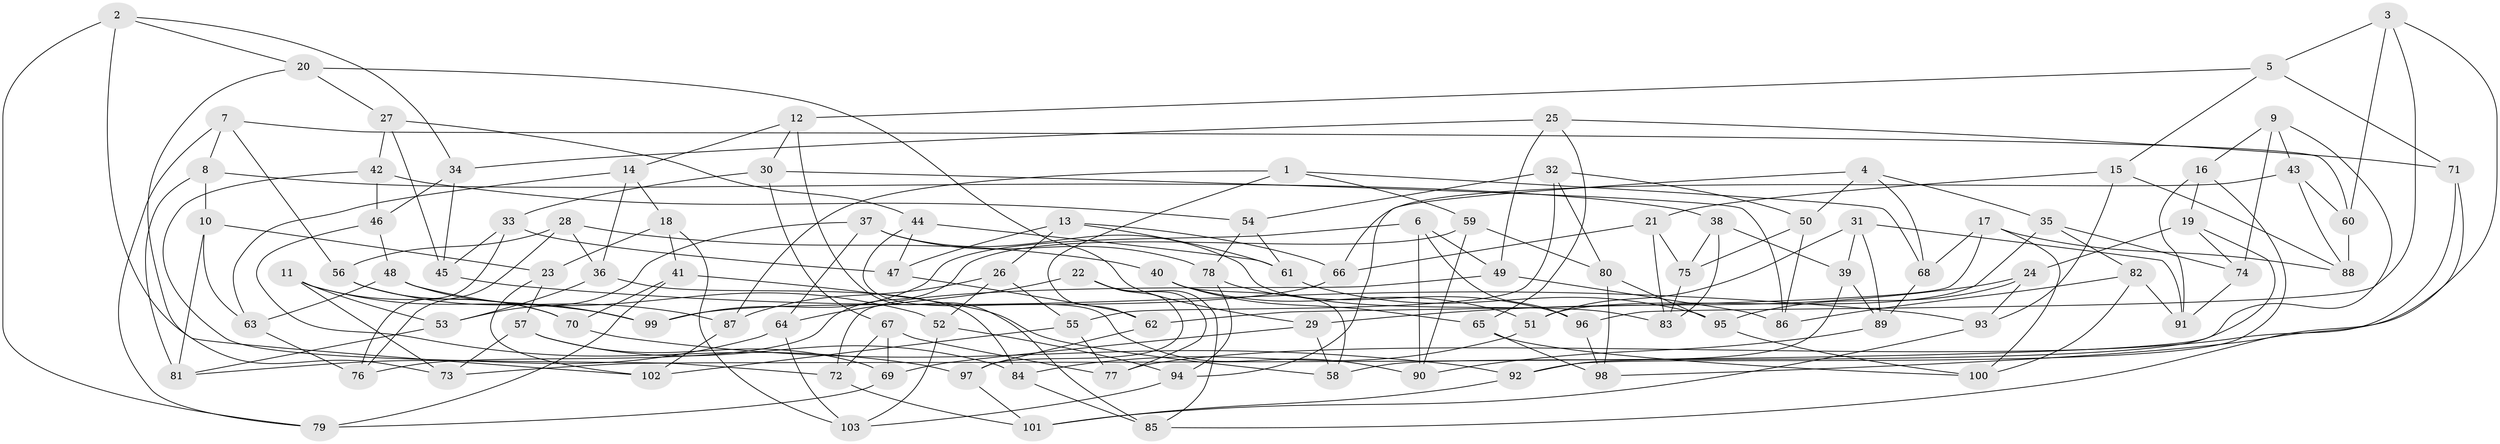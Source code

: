 // Generated by graph-tools (version 1.1) at 2025/16/03/09/25 04:16:24]
// undirected, 103 vertices, 206 edges
graph export_dot {
graph [start="1"]
  node [color=gray90,style=filled];
  1;
  2;
  3;
  4;
  5;
  6;
  7;
  8;
  9;
  10;
  11;
  12;
  13;
  14;
  15;
  16;
  17;
  18;
  19;
  20;
  21;
  22;
  23;
  24;
  25;
  26;
  27;
  28;
  29;
  30;
  31;
  32;
  33;
  34;
  35;
  36;
  37;
  38;
  39;
  40;
  41;
  42;
  43;
  44;
  45;
  46;
  47;
  48;
  49;
  50;
  51;
  52;
  53;
  54;
  55;
  56;
  57;
  58;
  59;
  60;
  61;
  62;
  63;
  64;
  65;
  66;
  67;
  68;
  69;
  70;
  71;
  72;
  73;
  74;
  75;
  76;
  77;
  78;
  79;
  80;
  81;
  82;
  83;
  84;
  85;
  86;
  87;
  88;
  89;
  90;
  91;
  92;
  93;
  94;
  95;
  96;
  97;
  98;
  99;
  100;
  101;
  102;
  103;
  1 -- 59;
  1 -- 62;
  1 -- 87;
  1 -- 68;
  2 -- 79;
  2 -- 20;
  2 -- 34;
  2 -- 102;
  3 -- 98;
  3 -- 60;
  3 -- 5;
  3 -- 96;
  4 -- 50;
  4 -- 35;
  4 -- 94;
  4 -- 68;
  5 -- 15;
  5 -- 71;
  5 -- 12;
  6 -- 90;
  6 -- 49;
  6 -- 99;
  6 -- 96;
  7 -- 56;
  7 -- 8;
  7 -- 60;
  7 -- 79;
  8 -- 38;
  8 -- 10;
  8 -- 81;
  9 -- 74;
  9 -- 16;
  9 -- 43;
  9 -- 73;
  10 -- 23;
  10 -- 81;
  10 -- 63;
  11 -- 70;
  11 -- 73;
  11 -- 99;
  11 -- 53;
  12 -- 30;
  12 -- 14;
  12 -- 85;
  13 -- 26;
  13 -- 66;
  13 -- 47;
  13 -- 61;
  14 -- 18;
  14 -- 63;
  14 -- 36;
  15 -- 88;
  15 -- 21;
  15 -- 93;
  16 -- 19;
  16 -- 92;
  16 -- 91;
  17 -- 100;
  17 -- 62;
  17 -- 68;
  17 -- 88;
  18 -- 41;
  18 -- 103;
  18 -- 23;
  19 -- 58;
  19 -- 74;
  19 -- 24;
  20 -- 73;
  20 -- 29;
  20 -- 27;
  21 -- 83;
  21 -- 75;
  21 -- 66;
  22 -- 77;
  22 -- 64;
  22 -- 97;
  22 -- 85;
  23 -- 102;
  23 -- 57;
  24 -- 95;
  24 -- 93;
  24 -- 29;
  25 -- 65;
  25 -- 49;
  25 -- 34;
  25 -- 71;
  26 -- 87;
  26 -- 52;
  26 -- 55;
  27 -- 45;
  27 -- 44;
  27 -- 42;
  28 -- 40;
  28 -- 36;
  28 -- 76;
  28 -- 56;
  29 -- 58;
  29 -- 69;
  30 -- 33;
  30 -- 86;
  30 -- 67;
  31 -- 89;
  31 -- 91;
  31 -- 39;
  31 -- 51;
  32 -- 80;
  32 -- 50;
  32 -- 55;
  32 -- 54;
  33 -- 45;
  33 -- 47;
  33 -- 76;
  34 -- 45;
  34 -- 46;
  35 -- 82;
  35 -- 74;
  35 -- 51;
  36 -- 84;
  36 -- 53;
  37 -- 78;
  37 -- 64;
  37 -- 83;
  37 -- 53;
  38 -- 83;
  38 -- 39;
  38 -- 75;
  39 -- 89;
  39 -- 92;
  40 -- 58;
  40 -- 51;
  40 -- 65;
  41 -- 79;
  41 -- 70;
  41 -- 58;
  42 -- 46;
  42 -- 72;
  42 -- 54;
  43 -- 60;
  43 -- 66;
  43 -- 88;
  44 -- 61;
  44 -- 47;
  44 -- 90;
  45 -- 93;
  46 -- 48;
  46 -- 97;
  47 -- 62;
  48 -- 52;
  48 -- 99;
  48 -- 63;
  49 -- 72;
  49 -- 86;
  50 -- 86;
  50 -- 75;
  51 -- 84;
  52 -- 103;
  52 -- 94;
  53 -- 81;
  54 -- 78;
  54 -- 61;
  55 -- 102;
  55 -- 77;
  56 -- 70;
  56 -- 87;
  57 -- 84;
  57 -- 73;
  57 -- 69;
  59 -- 90;
  59 -- 80;
  59 -- 76;
  60 -- 88;
  61 -- 95;
  62 -- 97;
  63 -- 76;
  64 -- 81;
  64 -- 103;
  65 -- 100;
  65 -- 98;
  66 -- 99;
  67 -- 72;
  67 -- 77;
  67 -- 69;
  68 -- 89;
  69 -- 79;
  70 -- 92;
  71 -- 85;
  71 -- 77;
  72 -- 101;
  74 -- 91;
  75 -- 83;
  78 -- 96;
  78 -- 94;
  80 -- 98;
  80 -- 95;
  82 -- 100;
  82 -- 86;
  82 -- 91;
  84 -- 85;
  87 -- 102;
  89 -- 90;
  92 -- 101;
  93 -- 101;
  94 -- 103;
  95 -- 100;
  96 -- 98;
  97 -- 101;
}
